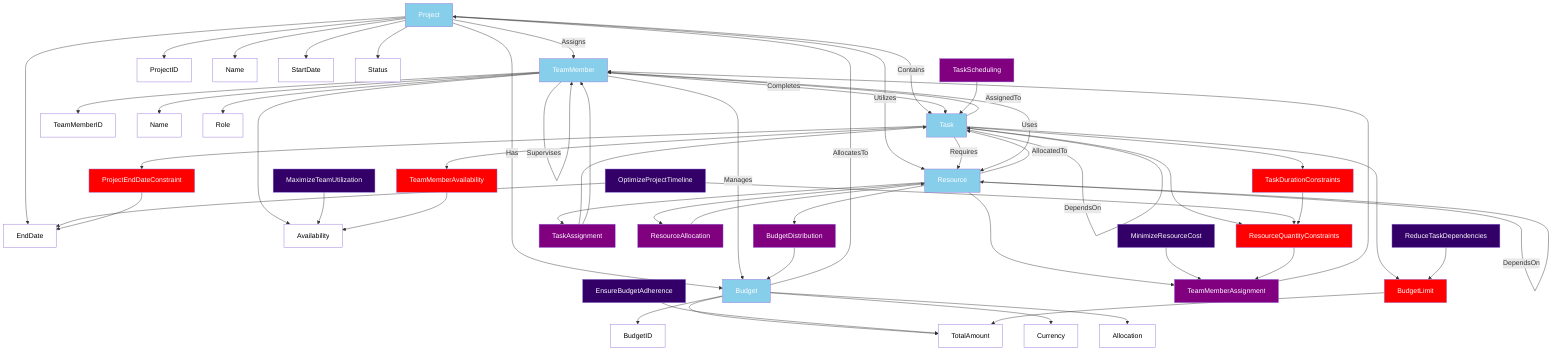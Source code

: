 graph TD
    %% Class Definitions for Colorization
    classDef entity fill:#87CEEB, color:white;
    classDef attribute fill:#ffffff, color:black;
    classDef relation fill:#FFA500, color:white;
    classDef goal fill:#320066, color:white;
    classDef condition fill:#FF0000, color:white;
    classDef decisionVariable fill:#800080, color:white;

    %% Entities
    A[Project]:::entity
    B[TeamMember]:::entity
    C[Task]:::entity
    D[Resource]:::entity
    E[Budget]:::entity

    %% Attributes
    A1[ProjectID]:::attribute
    A2[Name]:::attribute
    A3[StartDate]:::attribute
    A4[EndDate]:::attribute
    A5[Status]:::attribute
    B1[TeamMemberID]:::attribute
    B2[Name]:::attribute
    B3[Role]:::attribute
    B4[Availability]:::attribute
    C1[TaskID]:::attribute
    C2[Name]:::attribute
    C3[Description]:::attribute
    C4[Duration]:::attribute
    C5[Status]:::attribute
    D1[ResourceID]:::attribute
    D2[Name]:::attribute
    D3[Type]:::attribute
    D4[Quantity]:::attribute
    E1[BudgetID]:::attribute
    E2[TotalAmount]:::attribute
    E3[Currency]:::attribute
    E4[Allocation]:::attribute

    %% Relations
    A -->|Assigns| B
    A -->|Contains| C
    A -->|Utilizes| D
    A -->|Has| E
    C -->|Requires| D
    C -->|AssignedTo| B
    D -->|AllocatedTo| C
    D -->|DependsOn| D
    E -->|AllocatesTo| A
    B -->|Completes| C
    B -->|Uses| D
    B -->|Manages| E
    B -->|Supervises| B
    C -->|DependsOn| C

    %% Connect Entities to Attributes
    A --> A1
    A --> A2
    A --> A3
    A --> A4
    A --> A5
    B --> B1
    B --> B2
    B --> B3
    B --> B4
    C --> C1
    C --> C2
    C --> C3
    C --> C4
    C --> C5
    D --> D1
    D --> D2
    D --> D3
    D --> D4
    E --> E1
    E --> E2
    E --> E3
    E --> E4

    %% Goals
    G1[OptimizeProjectTimeline]:::goal
    G2[MinimizeResourceCost]:::goal
    G3[MaximizeTeamUtilization]:::goal
    G4[EnsureBudgetAdherence]:::goal
    G5[ReduceTaskDependencies]:::goal

    %% Connect Goals to Entities/Attributes
    G1 --> A4
    G1 --> C4
    G2 --> D4
    G3 --> B4
    G4 --> E2
    G5 --> C5

    %% Conditions
    C1[ProjectEndDateConstraint]:::condition
    C2[TeamMemberAvailability]:::condition
    C3[TaskDurationConstraints]:::condition
    C4[ResourceQuantityConstraints]:::condition
    C5[BudgetLimit]:::condition

    %% Connect Conditions to Entities/Attributes
    C1 --> A4
    C2 --> B4
    C3 --> C4
    C4 --> D4
    C5 --> E2

    %% Decision Variables
    D1[TaskAssignment]:::decisionVariable
    D2[ResourceAllocation]:::decisionVariable
    D3[BudgetDistribution]:::decisionVariable
    D4[TeamMemberAssignment]:::decisionVariable
    D5[TaskScheduling]:::decisionVariable

    %% Connect Decision Variables to Entities
    D1 --> C
    D1 --> B
    D2 --> D
    D3 --> E
    D4 --> B
    D5 --> C